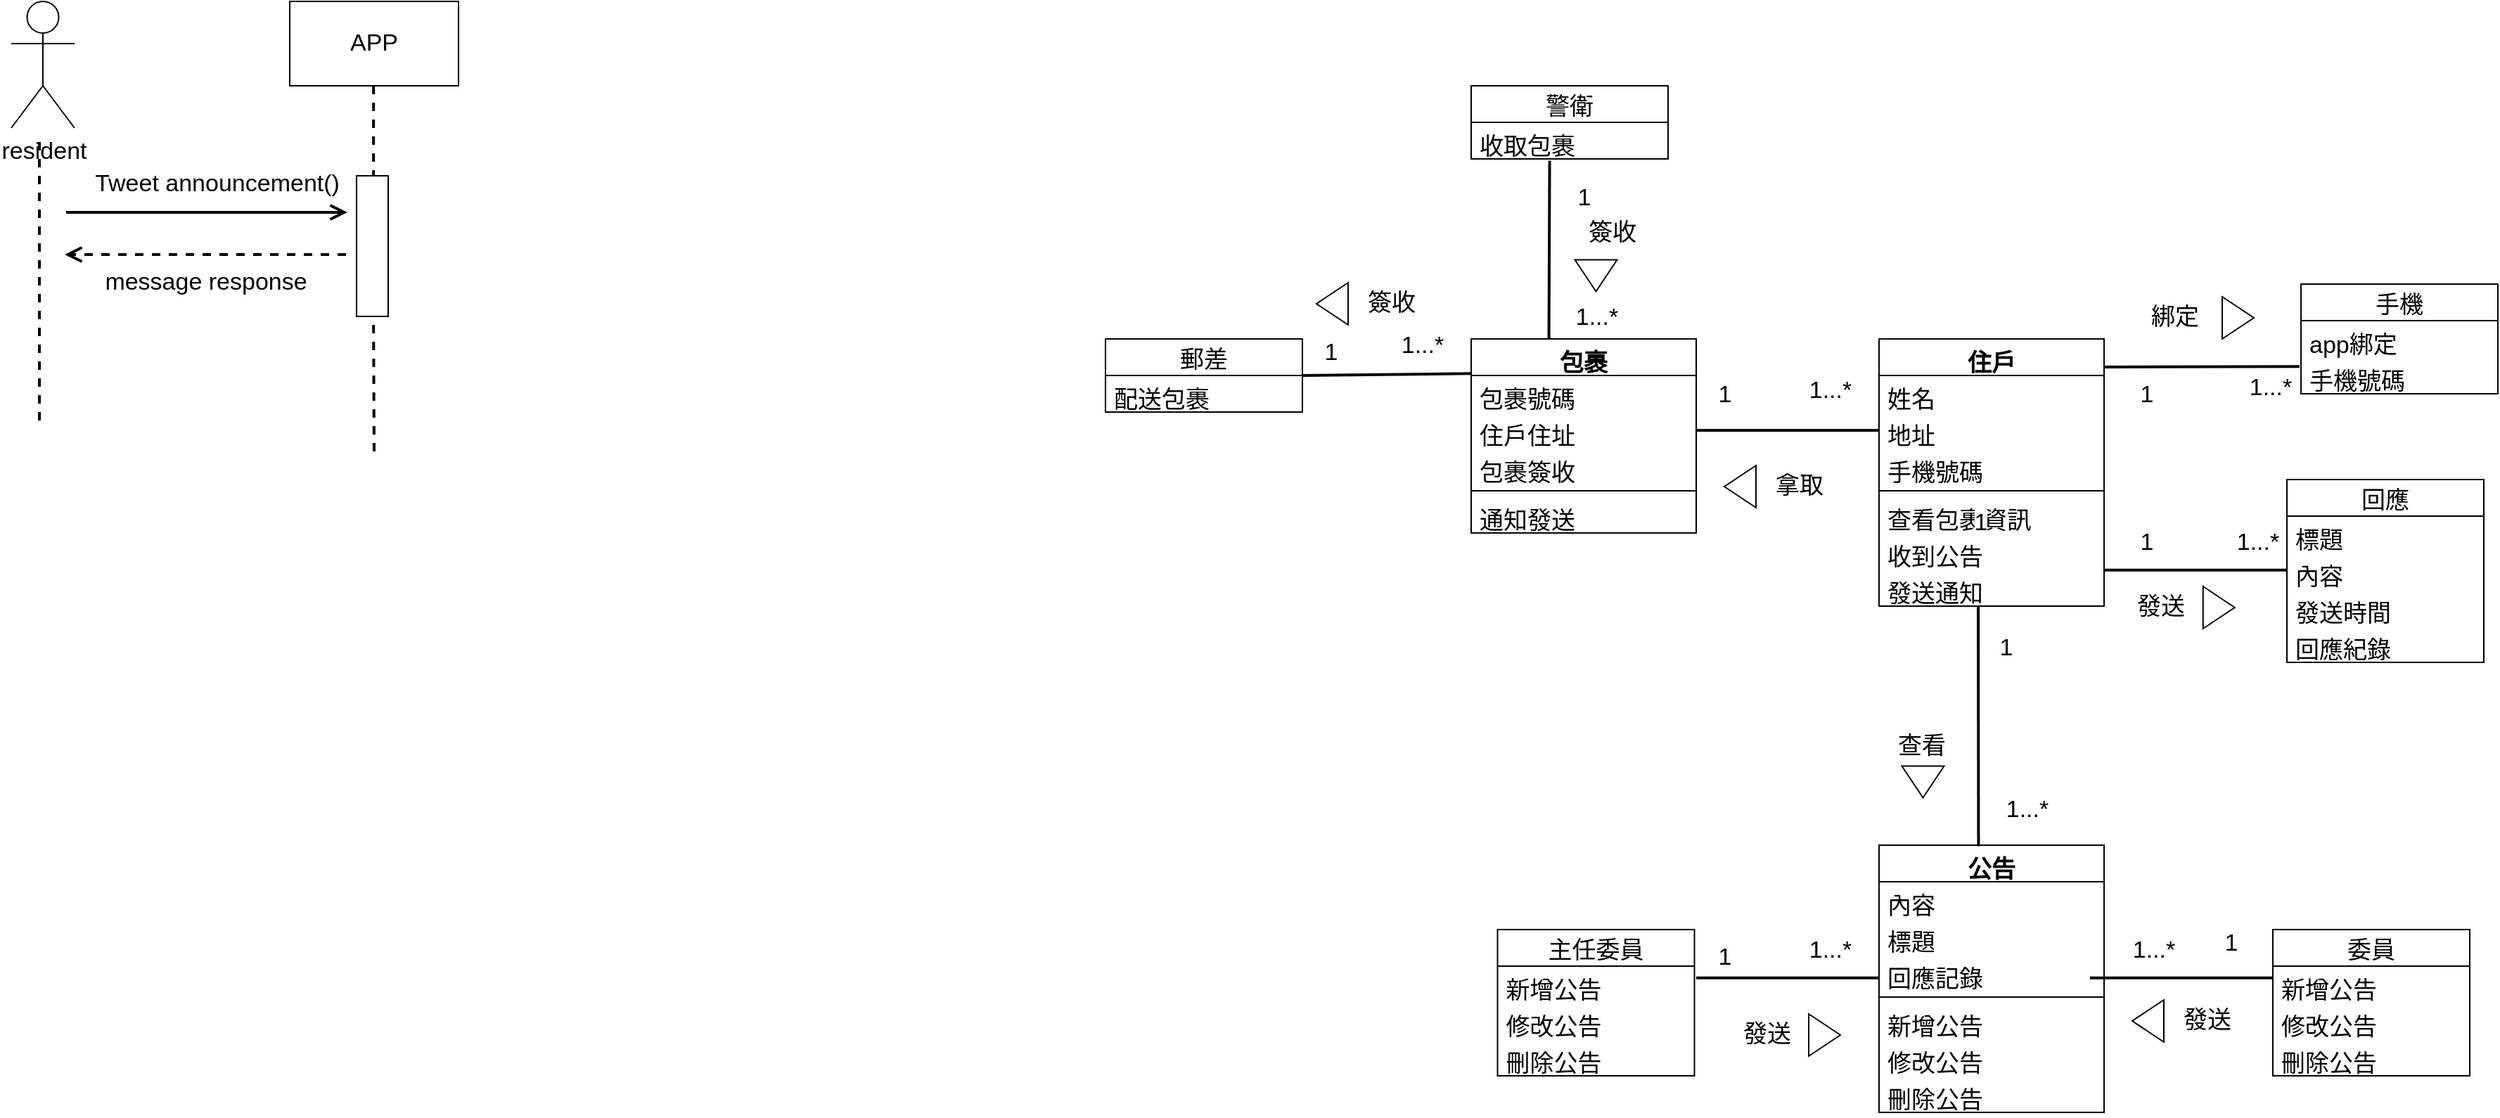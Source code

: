 <mxfile>
    <diagram id="_daSzj3dF1eXa3e2dV3X" name="第1頁">
        <mxGraphModel dx="1737" dy="1179" grid="1" gridSize="10" guides="1" tooltips="1" connect="1" arrows="1" fold="1" page="1" pageScale="1" pageWidth="827" pageHeight="1169" math="0" shadow="0">
            <root>
                <mxCell id="0"/>
                <mxCell id="1" parent="0"/>
                <mxCell id="2" value="&lt;font style=&quot;font-size: 17px;&quot;&gt;resident&lt;/font&gt;" style="shape=umlActor;verticalLabelPosition=bottom;verticalAlign=top;html=1;" vertex="1" parent="1">
                    <mxGeometry x="82" y="200" width="45" height="90" as="geometry"/>
                </mxCell>
                <mxCell id="3" value="" style="endArrow=none;startArrow=none;endFill=0;startFill=0;endSize=8;html=1;verticalAlign=bottom;labelBackgroundColor=none;strokeWidth=2;dashed=1;" edge="1" parent="1">
                    <mxGeometry width="160" relative="1" as="geometry">
                        <mxPoint x="102" y="300" as="sourcePoint"/>
                        <mxPoint x="102" y="500" as="targetPoint"/>
                    </mxGeometry>
                </mxCell>
                <mxCell id="5" value="" style="endArrow=open;startArrow=none;endFill=0;startFill=0;endSize=8;html=1;verticalAlign=bottom;labelBackgroundColor=none;strokeWidth=2;fontSize=17;" edge="1" parent="1">
                    <mxGeometry width="160" relative="1" as="geometry">
                        <mxPoint x="121" y="350" as="sourcePoint"/>
                        <mxPoint x="321" y="350" as="targetPoint"/>
                    </mxGeometry>
                </mxCell>
                <mxCell id="13" value="Tweet announcement()" style="edgeLabel;html=1;align=center;verticalAlign=middle;resizable=0;points=[];fontSize=17;" vertex="1" connectable="0" parent="5">
                    <mxGeometry x="0.198" relative="1" as="geometry">
                        <mxPoint x="-13" y="-20" as="offset"/>
                    </mxGeometry>
                </mxCell>
                <mxCell id="6" value="" style="endArrow=none;startArrow=none;endFill=0;startFill=0;endSize=8;html=1;verticalAlign=bottom;labelBackgroundColor=none;strokeWidth=2;dashed=1;" edge="1" parent="1">
                    <mxGeometry width="160" relative="1" as="geometry">
                        <mxPoint x="339.58" y="260" as="sourcePoint"/>
                        <mxPoint x="339.58" y="330" as="targetPoint"/>
                    </mxGeometry>
                </mxCell>
                <mxCell id="7" value="APP" style="rounded=0;whiteSpace=wrap;html=1;fontSize=17;" vertex="1" parent="1">
                    <mxGeometry x="280" y="200" width="120" height="60" as="geometry"/>
                </mxCell>
                <mxCell id="8" value="" style="endArrow=none;startArrow=none;endFill=0;startFill=0;endSize=8;html=1;verticalAlign=bottom;labelBackgroundColor=none;strokeWidth=2;dashed=1;" edge="1" parent="1">
                    <mxGeometry width="160" relative="1" as="geometry">
                        <mxPoint x="339.58" y="430" as="sourcePoint"/>
                        <mxPoint x="340" y="520" as="targetPoint"/>
                    </mxGeometry>
                </mxCell>
                <mxCell id="11" value="" style="rounded=0;whiteSpace=wrap;html=1;fontSize=17;" vertex="1" parent="1">
                    <mxGeometry x="327.5" y="324" width="22.5" height="100" as="geometry"/>
                </mxCell>
                <mxCell id="14" value="" style="endArrow=open;startArrow=none;endFill=0;startFill=0;endSize=8;html=1;verticalAlign=bottom;labelBackgroundColor=none;strokeWidth=2;fontSize=17;dashed=1;" edge="1" parent="1">
                    <mxGeometry width="160" relative="1" as="geometry">
                        <mxPoint x="320" y="380" as="sourcePoint"/>
                        <mxPoint x="120" y="380" as="targetPoint"/>
                    </mxGeometry>
                </mxCell>
                <mxCell id="15" value="message response" style="edgeLabel;html=1;align=center;verticalAlign=middle;resizable=0;points=[];fontSize=17;" vertex="1" connectable="0" parent="14">
                    <mxGeometry x="0.198" relative="1" as="geometry">
                        <mxPoint x="20" y="20" as="offset"/>
                    </mxGeometry>
                </mxCell>
                <mxCell id="24" value="郵差" style="swimlane;fontStyle=0;childLayout=stackLayout;horizontal=1;startSize=26;fillColor=none;horizontalStack=0;resizeParent=1;resizeParentMax=0;resizeLast=0;collapsible=1;marginBottom=0;fontSize=17;" vertex="1" parent="1">
                    <mxGeometry x="860" y="440" width="140" height="52" as="geometry"/>
                </mxCell>
                <mxCell id="25" value="配送包裹" style="text;strokeColor=none;fillColor=none;align=left;verticalAlign=top;spacingLeft=4;spacingRight=4;overflow=hidden;rotatable=0;points=[[0,0.5],[1,0.5]];portConstraint=eastwest;fontSize=17;" vertex="1" parent="24">
                    <mxGeometry y="26" width="140" height="26" as="geometry"/>
                </mxCell>
                <mxCell id="28" value="警衛" style="swimlane;fontStyle=0;childLayout=stackLayout;horizontal=1;startSize=26;fillColor=none;horizontalStack=0;resizeParent=1;resizeParentMax=0;resizeLast=0;collapsible=1;marginBottom=0;fontSize=17;" vertex="1" parent="1">
                    <mxGeometry x="1120" y="260" width="140" height="52" as="geometry"/>
                </mxCell>
                <mxCell id="29" value="收取包裹" style="text;strokeColor=none;fillColor=none;align=left;verticalAlign=top;spacingLeft=4;spacingRight=4;overflow=hidden;rotatable=0;points=[[0,0.5],[1,0.5]];portConstraint=eastwest;fontSize=17;" vertex="1" parent="28">
                    <mxGeometry y="26" width="140" height="26" as="geometry"/>
                </mxCell>
                <mxCell id="44" style="edgeStyle=none;html=1;strokeWidth=2;fontSize=17;exitX=-0.003;exitY=0.099;exitDx=0;exitDy=0;exitPerimeter=0;endArrow=none;endFill=0;entryX=1;entryY=0.5;entryDx=0;entryDy=0;" edge="1" parent="1" target="24">
                    <mxGeometry relative="1" as="geometry">
                        <mxPoint x="1119.52" y="464.662" as="sourcePoint"/>
                        <mxPoint x="1000" y="465" as="targetPoint"/>
                    </mxGeometry>
                </mxCell>
                <mxCell id="45" style="edgeStyle=none;html=1;entryX=0.577;entryY=1.048;entryDx=0;entryDy=0;entryPerimeter=0;strokeWidth=2;fontSize=17;endArrow=none;endFill=0;" edge="1" parent="1">
                    <mxGeometry relative="1" as="geometry">
                        <mxPoint x="1175.275" y="440" as="sourcePoint"/>
                        <mxPoint x="1175.78" y="313.248" as="targetPoint"/>
                    </mxGeometry>
                </mxCell>
                <mxCell id="46" value="1" style="edgeLabel;html=1;align=center;verticalAlign=middle;resizable=0;points=[];fontSize=17;" vertex="1" connectable="0" parent="45">
                    <mxGeometry x="0.343" y="-2" relative="1" as="geometry">
                        <mxPoint x="22" y="-15" as="offset"/>
                    </mxGeometry>
                </mxCell>
                <mxCell id="50" value="1" style="edgeLabel;html=1;align=center;verticalAlign=middle;resizable=0;points=[];fontSize=17;" vertex="1" connectable="0" parent="45">
                    <mxGeometry x="0.343" y="-2" relative="1" as="geometry">
                        <mxPoint x="-158" y="95" as="offset"/>
                    </mxGeometry>
                </mxCell>
                <mxCell id="58" value="1" style="edgeLabel;html=1;align=center;verticalAlign=middle;resizable=0;points=[];fontSize=17;" vertex="1" connectable="0" parent="45">
                    <mxGeometry x="0.343" y="-2" relative="1" as="geometry">
                        <mxPoint x="422" y="125" as="offset"/>
                    </mxGeometry>
                </mxCell>
                <mxCell id="114" value="1" style="edgeLabel;html=1;align=center;verticalAlign=middle;resizable=0;points=[];fontSize=17;" vertex="1" connectable="0" parent="45">
                    <mxGeometry x="0.343" y="-2" relative="1" as="geometry">
                        <mxPoint x="422" y="230" as="offset"/>
                    </mxGeometry>
                </mxCell>
                <mxCell id="117" value="1" style="edgeLabel;html=1;align=center;verticalAlign=middle;resizable=0;points=[];fontSize=17;" vertex="1" connectable="0" parent="45">
                    <mxGeometry x="0.343" y="-2" relative="1" as="geometry">
                        <mxPoint x="322" y="305" as="offset"/>
                    </mxGeometry>
                </mxCell>
                <mxCell id="129" value="1" style="edgeLabel;html=1;align=center;verticalAlign=middle;resizable=0;points=[];fontSize=17;" vertex="1" connectable="0" parent="45">
                    <mxGeometry x="0.343" y="-2" relative="1" as="geometry">
                        <mxPoint x="122" y="125" as="offset"/>
                    </mxGeometry>
                </mxCell>
                <mxCell id="130" value="1" style="edgeLabel;html=1;align=center;verticalAlign=middle;resizable=0;points=[];fontSize=17;" vertex="1" connectable="0" parent="45">
                    <mxGeometry x="0.343" y="-2" relative="1" as="geometry">
                        <mxPoint x="122" y="525" as="offset"/>
                    </mxGeometry>
                </mxCell>
                <mxCell id="140" value="1" style="edgeLabel;html=1;align=center;verticalAlign=middle;resizable=0;points=[];fontSize=17;" vertex="1" connectable="0" parent="45">
                    <mxGeometry x="0.343" y="-2" relative="1" as="geometry">
                        <mxPoint x="482" y="515" as="offset"/>
                    </mxGeometry>
                </mxCell>
                <mxCell id="36" value="包裹" style="swimlane;fontStyle=1;align=center;verticalAlign=top;childLayout=stackLayout;horizontal=1;startSize=26;horizontalStack=0;resizeParent=1;resizeParentMax=0;resizeLast=0;collapsible=1;marginBottom=0;fontSize=17;" vertex="1" parent="1">
                    <mxGeometry x="1120" y="440" width="160" height="138" as="geometry"/>
                </mxCell>
                <mxCell id="37" value="包裹號碼" style="text;strokeColor=none;fillColor=none;align=left;verticalAlign=top;spacingLeft=4;spacingRight=4;overflow=hidden;rotatable=0;points=[[0,0.5],[1,0.5]];portConstraint=eastwest;fontSize=17;" vertex="1" parent="36">
                    <mxGeometry y="26" width="160" height="26" as="geometry"/>
                </mxCell>
                <mxCell id="40" value="住戶住址" style="text;strokeColor=none;fillColor=none;align=left;verticalAlign=top;spacingLeft=4;spacingRight=4;overflow=hidden;rotatable=0;points=[[0,0.5],[1,0.5]];portConstraint=eastwest;fontSize=17;" vertex="1" parent="36">
                    <mxGeometry y="52" width="160" height="26" as="geometry"/>
                </mxCell>
                <mxCell id="41" value="包裹簽收" style="text;strokeColor=none;fillColor=none;align=left;verticalAlign=top;spacingLeft=4;spacingRight=4;overflow=hidden;rotatable=0;points=[[0,0.5],[1,0.5]];portConstraint=eastwest;fontSize=17;" vertex="1" parent="36">
                    <mxGeometry y="78" width="160" height="26" as="geometry"/>
                </mxCell>
                <mxCell id="38" value="" style="line;strokeWidth=1;fillColor=none;align=left;verticalAlign=middle;spacingTop=-1;spacingLeft=3;spacingRight=3;rotatable=0;labelPosition=right;points=[];portConstraint=eastwest;strokeColor=inherit;fontSize=17;" vertex="1" parent="36">
                    <mxGeometry y="104" width="160" height="8" as="geometry"/>
                </mxCell>
                <mxCell id="39" value="通知發送" style="text;strokeColor=none;fillColor=none;align=left;verticalAlign=top;spacingLeft=4;spacingRight=4;overflow=hidden;rotatable=0;points=[[0,0.5],[1,0.5]];portConstraint=eastwest;fontSize=17;" vertex="1" parent="36">
                    <mxGeometry y="112" width="160" height="26" as="geometry"/>
                </mxCell>
                <mxCell id="51" value="" style="triangle;whiteSpace=wrap;html=1;fontSize=17;rotation=-180;" vertex="1" parent="1">
                    <mxGeometry x="1010" y="400" width="22.5" height="30" as="geometry"/>
                </mxCell>
                <mxCell id="52" value="簽收" style="text;html=1;align=center;verticalAlign=middle;resizable=0;points=[];autosize=1;strokeColor=none;fillColor=none;fontSize=17;" vertex="1" parent="1">
                    <mxGeometry x="1032.5" y="400" width="60" height="30" as="geometry"/>
                </mxCell>
                <mxCell id="53" value="" style="triangle;whiteSpace=wrap;html=1;fontSize=17;rotation=90;" vertex="1" parent="1">
                    <mxGeometry x="1197.5" y="380" width="22.5" height="30" as="geometry"/>
                </mxCell>
                <mxCell id="54" value="簽收" style="text;html=1;align=center;verticalAlign=middle;resizable=0;points=[];autosize=1;strokeColor=none;fillColor=none;fontSize=17;" vertex="1" parent="1">
                    <mxGeometry x="1190" y="350" width="60" height="30" as="geometry"/>
                </mxCell>
                <mxCell id="55" value="手機" style="swimlane;fontStyle=0;childLayout=stackLayout;horizontal=1;startSize=26;fillColor=none;horizontalStack=0;resizeParent=1;resizeParentMax=0;resizeLast=0;collapsible=1;marginBottom=0;fontSize=17;" vertex="1" parent="1">
                    <mxGeometry x="1710" y="401" width="140" height="78" as="geometry"/>
                </mxCell>
                <mxCell id="57" value="app綁定" style="text;strokeColor=none;fillColor=none;align=left;verticalAlign=top;spacingLeft=4;spacingRight=4;overflow=hidden;rotatable=0;points=[[0,0.5],[1,0.5]];portConstraint=eastwest;fontSize=17;" vertex="1" parent="55">
                    <mxGeometry y="26" width="140" height="26" as="geometry"/>
                </mxCell>
                <mxCell id="56" value="手機號碼" style="text;strokeColor=none;fillColor=none;align=left;verticalAlign=top;spacingLeft=4;spacingRight=4;overflow=hidden;rotatable=0;points=[[0,0.5],[1,0.5]];portConstraint=eastwest;fontSize=17;" vertex="1" parent="55">
                    <mxGeometry y="52" width="140" height="26" as="geometry"/>
                </mxCell>
                <mxCell id="60" value="" style="triangle;whiteSpace=wrap;html=1;fontSize=17;rotation=0;" vertex="1" parent="1">
                    <mxGeometry x="1654" y="410" width="22.5" height="30" as="geometry"/>
                </mxCell>
                <mxCell id="61" value="住戶" style="swimlane;fontStyle=1;align=center;verticalAlign=top;childLayout=stackLayout;horizontal=1;startSize=26;horizontalStack=0;resizeParent=1;resizeParentMax=0;resizeLast=0;collapsible=1;marginBottom=0;fontSize=17;" vertex="1" parent="1">
                    <mxGeometry x="1410" y="440" width="160" height="190" as="geometry"/>
                </mxCell>
                <mxCell id="62" value="姓名" style="text;strokeColor=none;fillColor=none;align=left;verticalAlign=top;spacingLeft=4;spacingRight=4;overflow=hidden;rotatable=0;points=[[0,0.5],[1,0.5]];portConstraint=eastwest;fontSize=17;" vertex="1" parent="61">
                    <mxGeometry y="26" width="160" height="26" as="geometry"/>
                </mxCell>
                <mxCell id="63" value="地址" style="text;strokeColor=none;fillColor=none;align=left;verticalAlign=top;spacingLeft=4;spacingRight=4;overflow=hidden;rotatable=0;points=[[0,0.5],[1,0.5]];portConstraint=eastwest;fontSize=17;" vertex="1" parent="61">
                    <mxGeometry y="52" width="160" height="26" as="geometry"/>
                </mxCell>
                <mxCell id="64" value="手機號碼" style="text;strokeColor=none;fillColor=none;align=left;verticalAlign=top;spacingLeft=4;spacingRight=4;overflow=hidden;rotatable=0;points=[[0,0.5],[1,0.5]];portConstraint=eastwest;fontSize=17;" vertex="1" parent="61">
                    <mxGeometry y="78" width="160" height="26" as="geometry"/>
                </mxCell>
                <mxCell id="65" value="" style="line;strokeWidth=1;fillColor=none;align=left;verticalAlign=middle;spacingTop=-1;spacingLeft=3;spacingRight=3;rotatable=0;labelPosition=right;points=[];portConstraint=eastwest;strokeColor=inherit;fontSize=17;" vertex="1" parent="61">
                    <mxGeometry y="104" width="160" height="8" as="geometry"/>
                </mxCell>
                <mxCell id="66" value="查看包裹資訊" style="text;strokeColor=none;fillColor=none;align=left;verticalAlign=top;spacingLeft=4;spacingRight=4;overflow=hidden;rotatable=0;points=[[0,0.5],[1,0.5]];portConstraint=eastwest;fontSize=17;" vertex="1" parent="61">
                    <mxGeometry y="112" width="160" height="26" as="geometry"/>
                </mxCell>
                <mxCell id="67" value="收到公告" style="text;strokeColor=none;fillColor=none;align=left;verticalAlign=top;spacingLeft=4;spacingRight=4;overflow=hidden;rotatable=0;points=[[0,0.5],[1,0.5]];portConstraint=eastwest;fontSize=17;" vertex="1" parent="61">
                    <mxGeometry y="138" width="160" height="26" as="geometry"/>
                </mxCell>
                <mxCell id="68" value="發送通知" style="text;strokeColor=none;fillColor=none;align=left;verticalAlign=top;spacingLeft=4;spacingRight=4;overflow=hidden;rotatable=0;points=[[0,0.5],[1,0.5]];portConstraint=eastwest;fontSize=17;" vertex="1" parent="61">
                    <mxGeometry y="164" width="160" height="26" as="geometry"/>
                </mxCell>
                <mxCell id="69" style="edgeStyle=none;html=1;strokeWidth=2;fontSize=17;endArrow=none;endFill=0;exitX=1;exitY=0.105;exitDx=0;exitDy=0;exitPerimeter=0;entryX=0.922;entryY=-0.014;entryDx=0;entryDy=0;entryPerimeter=0;" edge="1" parent="1" source="61" target="77">
                    <mxGeometry relative="1" as="geometry">
                        <mxPoint x="1499.795" y="410" as="sourcePoint"/>
                        <mxPoint x="1710" y="465" as="targetPoint"/>
                    </mxGeometry>
                </mxCell>
                <mxCell id="71" value="1" style="edgeLabel;html=1;align=center;verticalAlign=middle;resizable=0;points=[];fontSize=17;" vertex="1" connectable="0" parent="69">
                    <mxGeometry x="0.343" y="-2" relative="1" as="geometry">
                        <mxPoint x="-182" y="109" as="offset"/>
                    </mxGeometry>
                </mxCell>
                <mxCell id="73" value="綁定" style="text;html=1;align=center;verticalAlign=middle;resizable=0;points=[];autosize=1;strokeColor=none;fillColor=none;fontSize=17;" vertex="1" parent="1">
                    <mxGeometry x="1590" y="410" width="60" height="30" as="geometry"/>
                </mxCell>
                <mxCell id="75" value="" style="endArrow=none;html=1;strokeWidth=2;fontSize=17;entryX=0;entryY=0.5;entryDx=0;entryDy=0;exitX=1;exitY=0.5;exitDx=0;exitDy=0;" edge="1" parent="1" source="40" target="63">
                    <mxGeometry width="50" height="50" relative="1" as="geometry">
                        <mxPoint x="1290" y="512" as="sourcePoint"/>
                        <mxPoint x="1330" y="470" as="targetPoint"/>
                    </mxGeometry>
                </mxCell>
                <mxCell id="77" value="1...*" style="text;html=1;align=center;verticalAlign=middle;resizable=0;points=[];autosize=1;strokeColor=none;fillColor=none;fontSize=17;" vertex="1" parent="1">
                    <mxGeometry x="1662.88" y="460" width="50" height="30" as="geometry"/>
                </mxCell>
                <mxCell id="78" value="1...*" style="text;html=1;align=center;verticalAlign=middle;resizable=0;points=[];autosize=1;strokeColor=none;fillColor=none;fontSize=17;" vertex="1" parent="1">
                    <mxGeometry x="1183.75" y="410" width="50" height="30" as="geometry"/>
                </mxCell>
                <mxCell id="79" value="1...*" style="text;html=1;align=center;verticalAlign=middle;resizable=0;points=[];autosize=1;strokeColor=none;fillColor=none;fontSize=17;" vertex="1" parent="1">
                    <mxGeometry x="1060" y="430" width="50" height="30" as="geometry"/>
                </mxCell>
                <mxCell id="80" value="1...*" style="text;html=1;align=center;verticalAlign=middle;resizable=0;points=[];autosize=1;strokeColor=none;fillColor=none;fontSize=17;" vertex="1" parent="1">
                    <mxGeometry x="1350.19" y="462" width="50" height="30" as="geometry"/>
                </mxCell>
                <mxCell id="81" value="" style="triangle;whiteSpace=wrap;html=1;fontSize=17;rotation=-180;" vertex="1" parent="1">
                    <mxGeometry x="1300" y="530" width="22.5" height="30" as="geometry"/>
                </mxCell>
                <mxCell id="82" value="拿取" style="text;html=1;align=center;verticalAlign=middle;resizable=0;points=[];autosize=1;strokeColor=none;fillColor=none;fontSize=17;" vertex="1" parent="1">
                    <mxGeometry x="1322.5" y="530" width="60" height="30" as="geometry"/>
                </mxCell>
                <mxCell id="83" value="回應" style="swimlane;fontStyle=0;childLayout=stackLayout;horizontal=1;startSize=26;fillColor=none;horizontalStack=0;resizeParent=1;resizeParentMax=0;resizeLast=0;collapsible=1;marginBottom=0;fontSize=17;" vertex="1" parent="1">
                    <mxGeometry x="1700" y="540" width="140" height="130" as="geometry"/>
                </mxCell>
                <mxCell id="84" value="標題" style="text;strokeColor=none;fillColor=none;align=left;verticalAlign=top;spacingLeft=4;spacingRight=4;overflow=hidden;rotatable=0;points=[[0,0.5],[1,0.5]];portConstraint=eastwest;fontSize=17;" vertex="1" parent="83">
                    <mxGeometry y="26" width="140" height="26" as="geometry"/>
                </mxCell>
                <mxCell id="85" value="內容" style="text;strokeColor=none;fillColor=none;align=left;verticalAlign=top;spacingLeft=4;spacingRight=4;overflow=hidden;rotatable=0;points=[[0,0.5],[1,0.5]];portConstraint=eastwest;fontSize=17;" vertex="1" parent="83">
                    <mxGeometry y="52" width="140" height="26" as="geometry"/>
                </mxCell>
                <mxCell id="86" value="發送時間" style="text;strokeColor=none;fillColor=none;align=left;verticalAlign=top;spacingLeft=4;spacingRight=4;overflow=hidden;rotatable=0;points=[[0,0.5],[1,0.5]];portConstraint=eastwest;fontSize=17;" vertex="1" parent="83">
                    <mxGeometry y="78" width="140" height="26" as="geometry"/>
                </mxCell>
                <mxCell id="87" value="回應紀錄" style="text;strokeColor=none;fillColor=none;align=left;verticalAlign=top;spacingLeft=4;spacingRight=4;overflow=hidden;rotatable=0;points=[[0,0.5],[1,0.5]];portConstraint=eastwest;fontSize=17;" vertex="1" parent="83">
                    <mxGeometry y="104" width="140" height="26" as="geometry"/>
                </mxCell>
                <mxCell id="93" value="" style="endArrow=none;html=1;strokeWidth=2;fontSize=17;entryX=0;entryY=0.5;entryDx=0;entryDy=0;exitX=1;exitY=0.5;exitDx=0;exitDy=0;" edge="1" parent="1">
                    <mxGeometry width="50" height="50" relative="1" as="geometry">
                        <mxPoint x="1570" y="604.41" as="sourcePoint"/>
                        <mxPoint x="1700" y="604.41" as="targetPoint"/>
                    </mxGeometry>
                </mxCell>
                <mxCell id="95" value="1...*" style="text;html=1;align=center;verticalAlign=middle;resizable=0;points=[];autosize=1;strokeColor=none;fillColor=none;fontSize=17;" vertex="1" parent="1">
                    <mxGeometry x="1654" y="570" width="50" height="30" as="geometry"/>
                </mxCell>
                <mxCell id="96" value="發送" style="text;html=1;align=center;verticalAlign=middle;resizable=0;points=[];autosize=1;strokeColor=none;fillColor=none;fontSize=17;" vertex="1" parent="1">
                    <mxGeometry x="1580.38" y="616" width="60" height="30" as="geometry"/>
                </mxCell>
                <mxCell id="97" value="" style="triangle;whiteSpace=wrap;html=1;fontSize=17;rotation=0;" vertex="1" parent="1">
                    <mxGeometry x="1640.38" y="616" width="22.5" height="30" as="geometry"/>
                </mxCell>
                <mxCell id="102" value="公告" style="swimlane;fontStyle=1;align=center;verticalAlign=top;childLayout=stackLayout;horizontal=1;startSize=26;horizontalStack=0;resizeParent=1;resizeParentMax=0;resizeLast=0;collapsible=1;marginBottom=0;fontSize=17;" vertex="1" parent="1">
                    <mxGeometry x="1410" y="800" width="160" height="190" as="geometry"/>
                </mxCell>
                <mxCell id="103" value="內容" style="text;strokeColor=none;fillColor=none;align=left;verticalAlign=top;spacingLeft=4;spacingRight=4;overflow=hidden;rotatable=0;points=[[0,0.5],[1,0.5]];portConstraint=eastwest;fontSize=17;" vertex="1" parent="102">
                    <mxGeometry y="26" width="160" height="26" as="geometry"/>
                </mxCell>
                <mxCell id="104" value="標題" style="text;strokeColor=none;fillColor=none;align=left;verticalAlign=top;spacingLeft=4;spacingRight=4;overflow=hidden;rotatable=0;points=[[0,0.5],[1,0.5]];portConstraint=eastwest;fontSize=17;" vertex="1" parent="102">
                    <mxGeometry y="52" width="160" height="26" as="geometry"/>
                </mxCell>
                <mxCell id="105" value="回應記錄" style="text;strokeColor=none;fillColor=none;align=left;verticalAlign=top;spacingLeft=4;spacingRight=4;overflow=hidden;rotatable=0;points=[[0,0.5],[1,0.5]];portConstraint=eastwest;fontSize=17;" vertex="1" parent="102">
                    <mxGeometry y="78" width="160" height="26" as="geometry"/>
                </mxCell>
                <mxCell id="106" value="" style="line;strokeWidth=1;fillColor=none;align=left;verticalAlign=middle;spacingTop=-1;spacingLeft=3;spacingRight=3;rotatable=0;labelPosition=right;points=[];portConstraint=eastwest;strokeColor=inherit;fontSize=17;" vertex="1" parent="102">
                    <mxGeometry y="104" width="160" height="8" as="geometry"/>
                </mxCell>
                <mxCell id="107" value="新增公告" style="text;strokeColor=none;fillColor=none;align=left;verticalAlign=top;spacingLeft=4;spacingRight=4;overflow=hidden;rotatable=0;points=[[0,0.5],[1,0.5]];portConstraint=eastwest;fontSize=17;" vertex="1" parent="102">
                    <mxGeometry y="112" width="160" height="26" as="geometry"/>
                </mxCell>
                <mxCell id="108" value="修改公告" style="text;strokeColor=none;fillColor=none;align=left;verticalAlign=top;spacingLeft=4;spacingRight=4;overflow=hidden;rotatable=0;points=[[0,0.5],[1,0.5]];portConstraint=eastwest;fontSize=17;" vertex="1" parent="102">
                    <mxGeometry y="138" width="160" height="26" as="geometry"/>
                </mxCell>
                <mxCell id="109" value="刪除公告" style="text;strokeColor=none;fillColor=none;align=left;verticalAlign=top;spacingLeft=4;spacingRight=4;overflow=hidden;rotatable=0;points=[[0,0.5],[1,0.5]];portConstraint=eastwest;fontSize=17;" vertex="1" parent="102">
                    <mxGeometry y="164" width="160" height="26" as="geometry"/>
                </mxCell>
                <mxCell id="110" style="edgeStyle=none;html=1;entryX=0.577;entryY=1.048;entryDx=0;entryDy=0;entryPerimeter=0;strokeWidth=2;fontSize=17;endArrow=none;endFill=0;exitX=0.442;exitY=0.004;exitDx=0;exitDy=0;exitPerimeter=0;" edge="1" parent="1" source="102">
                    <mxGeometry relative="1" as="geometry">
                        <mxPoint x="1480.005" y="756.75" as="sourcePoint"/>
                        <mxPoint x="1480.51" y="629.998" as="targetPoint"/>
                    </mxGeometry>
                </mxCell>
                <mxCell id="115" value="" style="triangle;whiteSpace=wrap;html=1;fontSize=17;rotation=90;" vertex="1" parent="1">
                    <mxGeometry x="1430" y="740" width="22.5" height="30" as="geometry"/>
                </mxCell>
                <mxCell id="116" value="查看" style="text;html=1;align=center;verticalAlign=middle;resizable=0;points=[];autosize=1;strokeColor=none;fillColor=none;fontSize=17;" vertex="1" parent="1">
                    <mxGeometry x="1410" y="715" width="60" height="30" as="geometry"/>
                </mxCell>
                <mxCell id="118" value="1...*" style="text;html=1;align=center;verticalAlign=middle;resizable=0;points=[];autosize=1;strokeColor=none;fillColor=none;fontSize=17;" vertex="1" parent="1">
                    <mxGeometry x="1490" y="760" width="50" height="30" as="geometry"/>
                </mxCell>
                <mxCell id="119" value="主任委員" style="swimlane;fontStyle=0;childLayout=stackLayout;horizontal=1;startSize=26;fillColor=none;horizontalStack=0;resizeParent=1;resizeParentMax=0;resizeLast=0;collapsible=1;marginBottom=0;fontSize=17;" vertex="1" parent="1">
                    <mxGeometry x="1138.75" y="860" width="140" height="104" as="geometry"/>
                </mxCell>
                <mxCell id="124" value="新增公告" style="text;strokeColor=none;fillColor=none;align=left;verticalAlign=top;spacingLeft=4;spacingRight=4;overflow=hidden;rotatable=0;points=[[0,0.5],[1,0.5]];portConstraint=eastwest;fontSize=17;" vertex="1" parent="119">
                    <mxGeometry y="26" width="140" height="26" as="geometry"/>
                </mxCell>
                <mxCell id="125" value="修改公告" style="text;strokeColor=none;fillColor=none;align=left;verticalAlign=top;spacingLeft=4;spacingRight=4;overflow=hidden;rotatable=0;points=[[0,0.5],[1,0.5]];portConstraint=eastwest;fontSize=17;" vertex="1" parent="119">
                    <mxGeometry y="52" width="140" height="26" as="geometry"/>
                </mxCell>
                <mxCell id="126" value="刪除公告" style="text;strokeColor=none;fillColor=none;align=left;verticalAlign=top;spacingLeft=4;spacingRight=4;overflow=hidden;rotatable=0;points=[[0,0.5],[1,0.5]];portConstraint=eastwest;fontSize=17;" vertex="1" parent="119">
                    <mxGeometry y="78" width="140" height="26" as="geometry"/>
                </mxCell>
                <mxCell id="127" value="" style="endArrow=none;html=1;strokeWidth=2;fontSize=17;entryX=0;entryY=0.5;entryDx=0;entryDy=0;exitX=1;exitY=0.5;exitDx=0;exitDy=0;" edge="1" parent="1">
                    <mxGeometry width="50" height="50" relative="1" as="geometry">
                        <mxPoint x="1280" y="894.41" as="sourcePoint"/>
                        <mxPoint x="1410" y="894.41" as="targetPoint"/>
                    </mxGeometry>
                </mxCell>
                <mxCell id="128" value="1...*" style="text;html=1;align=center;verticalAlign=middle;resizable=0;points=[];autosize=1;strokeColor=none;fillColor=none;fontSize=17;" vertex="1" parent="1">
                    <mxGeometry x="1350.19" y="860" width="50" height="30" as="geometry"/>
                </mxCell>
                <mxCell id="133" value="" style="triangle;whiteSpace=wrap;html=1;fontSize=17;rotation=0;" vertex="1" parent="1">
                    <mxGeometry x="1360" y="920" width="22.5" height="30" as="geometry"/>
                </mxCell>
                <mxCell id="134" value="發送" style="text;html=1;align=center;verticalAlign=middle;resizable=0;points=[];autosize=1;strokeColor=none;fillColor=none;fontSize=17;" vertex="1" parent="1">
                    <mxGeometry x="1612.5" y="910" width="60" height="30" as="geometry"/>
                </mxCell>
                <mxCell id="135" value="委員" style="swimlane;fontStyle=0;childLayout=stackLayout;horizontal=1;startSize=26;fillColor=none;horizontalStack=0;resizeParent=1;resizeParentMax=0;resizeLast=0;collapsible=1;marginBottom=0;fontSize=17;" vertex="1" parent="1">
                    <mxGeometry x="1690" y="860" width="140" height="104" as="geometry"/>
                </mxCell>
                <mxCell id="136" value="新增公告" style="text;strokeColor=none;fillColor=none;align=left;verticalAlign=top;spacingLeft=4;spacingRight=4;overflow=hidden;rotatable=0;points=[[0,0.5],[1,0.5]];portConstraint=eastwest;fontSize=17;" vertex="1" parent="135">
                    <mxGeometry y="26" width="140" height="26" as="geometry"/>
                </mxCell>
                <mxCell id="137" value="修改公告" style="text;strokeColor=none;fillColor=none;align=left;verticalAlign=top;spacingLeft=4;spacingRight=4;overflow=hidden;rotatable=0;points=[[0,0.5],[1,0.5]];portConstraint=eastwest;fontSize=17;" vertex="1" parent="135">
                    <mxGeometry y="52" width="140" height="26" as="geometry"/>
                </mxCell>
                <mxCell id="138" value="刪除公告" style="text;strokeColor=none;fillColor=none;align=left;verticalAlign=top;spacingLeft=4;spacingRight=4;overflow=hidden;rotatable=0;points=[[0,0.5],[1,0.5]];portConstraint=eastwest;fontSize=17;" vertex="1" parent="135">
                    <mxGeometry y="78" width="140" height="26" as="geometry"/>
                </mxCell>
                <mxCell id="139" value="1...*" style="text;html=1;align=center;verticalAlign=middle;resizable=0;points=[];autosize=1;strokeColor=none;fillColor=none;fontSize=17;" vertex="1" parent="1">
                    <mxGeometry x="1580.38" y="860" width="50" height="30" as="geometry"/>
                </mxCell>
                <mxCell id="141" value="" style="endArrow=none;html=1;strokeWidth=2;fontSize=17;entryX=0;entryY=0.5;entryDx=0;entryDy=0;exitX=1;exitY=0.5;exitDx=0;exitDy=0;" edge="1" parent="1">
                    <mxGeometry width="50" height="50" relative="1" as="geometry">
                        <mxPoint x="1560" y="894.41" as="sourcePoint"/>
                        <mxPoint x="1690" y="894.41" as="targetPoint"/>
                    </mxGeometry>
                </mxCell>
                <mxCell id="143" value="" style="triangle;whiteSpace=wrap;html=1;fontSize=17;rotation=-180;" vertex="1" parent="1">
                    <mxGeometry x="1590" y="910" width="22.5" height="30" as="geometry"/>
                </mxCell>
                <mxCell id="144" value="發送" style="text;html=1;align=center;verticalAlign=middle;resizable=0;points=[];autosize=1;strokeColor=none;fillColor=none;fontSize=17;" vertex="1" parent="1">
                    <mxGeometry x="1300" y="920" width="60" height="30" as="geometry"/>
                </mxCell>
            </root>
        </mxGraphModel>
    </diagram>
</mxfile>